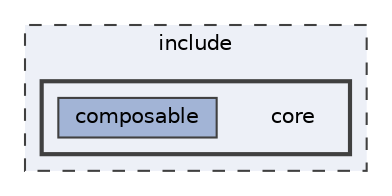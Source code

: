 digraph "include/core"
{
 // LATEX_PDF_SIZE
  bgcolor="transparent";
  edge [fontname=Helvetica,fontsize=10,labelfontname=Helvetica,labelfontsize=10];
  node [fontname=Helvetica,fontsize=10,shape=box,height=0.2,width=0.4];
  compound=true
  subgraph clusterdir_d44c64559bbebec7f509842c48db8b23 {
    graph [ bgcolor="#edf0f7", pencolor="grey25", label="include", fontname=Helvetica,fontsize=10 style="filled,dashed", URL="dir_d44c64559bbebec7f509842c48db8b23.html",tooltip=""]
  subgraph clusterdir_3d69f64eaf81436fe2b22361382717e5 {
    graph [ bgcolor="#edf0f7", pencolor="grey25", label="", fontname=Helvetica,fontsize=10 style="filled,bold", URL="dir_3d69f64eaf81436fe2b22361382717e5.html",tooltip=""]
    dir_3d69f64eaf81436fe2b22361382717e5 [shape=plaintext, label="core"];
  dir_6b2ddec1aba11a295753fb12e4cb5fad [label="composable", fillcolor="#a2b4d6", color="grey25", style="filled", URL="dir_6b2ddec1aba11a295753fb12e4cb5fad.html",tooltip=""];
  }
  }
}
